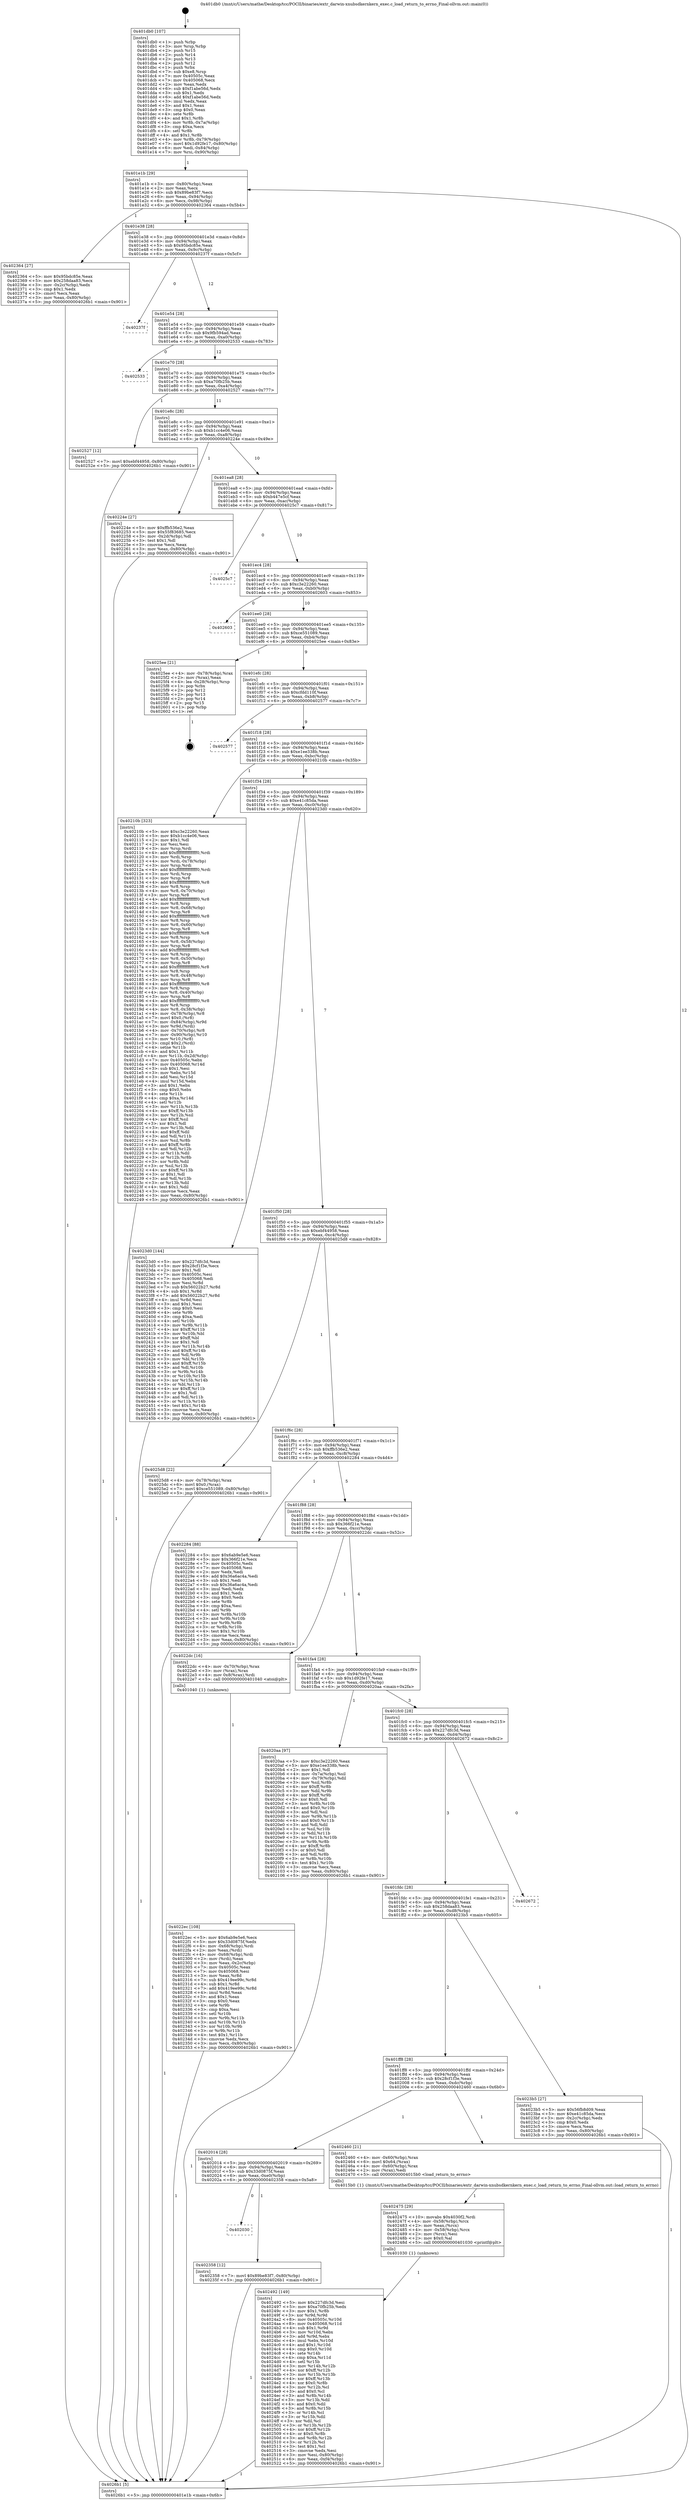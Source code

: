 digraph "0x401db0" {
  label = "0x401db0 (/mnt/c/Users/mathe/Desktop/tcc/POCII/binaries/extr_darwin-xnubsdkernkern_exec.c_load_return_to_errno_Final-ollvm.out::main(0))"
  labelloc = "t"
  node[shape=record]

  Entry [label="",width=0.3,height=0.3,shape=circle,fillcolor=black,style=filled]
  "0x401e1b" [label="{
     0x401e1b [29]\l
     | [instrs]\l
     &nbsp;&nbsp;0x401e1b \<+3\>: mov -0x80(%rbp),%eax\l
     &nbsp;&nbsp;0x401e1e \<+2\>: mov %eax,%ecx\l
     &nbsp;&nbsp;0x401e20 \<+6\>: sub $0x89be83f7,%ecx\l
     &nbsp;&nbsp;0x401e26 \<+6\>: mov %eax,-0x94(%rbp)\l
     &nbsp;&nbsp;0x401e2c \<+6\>: mov %ecx,-0x98(%rbp)\l
     &nbsp;&nbsp;0x401e32 \<+6\>: je 0000000000402364 \<main+0x5b4\>\l
  }"]
  "0x402364" [label="{
     0x402364 [27]\l
     | [instrs]\l
     &nbsp;&nbsp;0x402364 \<+5\>: mov $0x95bdc85e,%eax\l
     &nbsp;&nbsp;0x402369 \<+5\>: mov $0x258daa83,%ecx\l
     &nbsp;&nbsp;0x40236e \<+3\>: mov -0x2c(%rbp),%edx\l
     &nbsp;&nbsp;0x402371 \<+3\>: cmp $0x1,%edx\l
     &nbsp;&nbsp;0x402374 \<+3\>: cmovl %ecx,%eax\l
     &nbsp;&nbsp;0x402377 \<+3\>: mov %eax,-0x80(%rbp)\l
     &nbsp;&nbsp;0x40237a \<+5\>: jmp 00000000004026b1 \<main+0x901\>\l
  }"]
  "0x401e38" [label="{
     0x401e38 [28]\l
     | [instrs]\l
     &nbsp;&nbsp;0x401e38 \<+5\>: jmp 0000000000401e3d \<main+0x8d\>\l
     &nbsp;&nbsp;0x401e3d \<+6\>: mov -0x94(%rbp),%eax\l
     &nbsp;&nbsp;0x401e43 \<+5\>: sub $0x95bdc85e,%eax\l
     &nbsp;&nbsp;0x401e48 \<+6\>: mov %eax,-0x9c(%rbp)\l
     &nbsp;&nbsp;0x401e4e \<+6\>: je 000000000040237f \<main+0x5cf\>\l
  }"]
  Exit [label="",width=0.3,height=0.3,shape=circle,fillcolor=black,style=filled,peripheries=2]
  "0x40237f" [label="{
     0x40237f\l
  }", style=dashed]
  "0x401e54" [label="{
     0x401e54 [28]\l
     | [instrs]\l
     &nbsp;&nbsp;0x401e54 \<+5\>: jmp 0000000000401e59 \<main+0xa9\>\l
     &nbsp;&nbsp;0x401e59 \<+6\>: mov -0x94(%rbp),%eax\l
     &nbsp;&nbsp;0x401e5f \<+5\>: sub $0x9fb594ad,%eax\l
     &nbsp;&nbsp;0x401e64 \<+6\>: mov %eax,-0xa0(%rbp)\l
     &nbsp;&nbsp;0x401e6a \<+6\>: je 0000000000402533 \<main+0x783\>\l
  }"]
  "0x402492" [label="{
     0x402492 [149]\l
     | [instrs]\l
     &nbsp;&nbsp;0x402492 \<+5\>: mov $0x227dfc3d,%esi\l
     &nbsp;&nbsp;0x402497 \<+5\>: mov $0xa70fb25b,%edx\l
     &nbsp;&nbsp;0x40249c \<+3\>: mov $0x1,%r8b\l
     &nbsp;&nbsp;0x40249f \<+3\>: xor %r9d,%r9d\l
     &nbsp;&nbsp;0x4024a2 \<+8\>: mov 0x40505c,%r10d\l
     &nbsp;&nbsp;0x4024aa \<+8\>: mov 0x405068,%r11d\l
     &nbsp;&nbsp;0x4024b2 \<+4\>: sub $0x1,%r9d\l
     &nbsp;&nbsp;0x4024b6 \<+3\>: mov %r10d,%ebx\l
     &nbsp;&nbsp;0x4024b9 \<+3\>: add %r9d,%ebx\l
     &nbsp;&nbsp;0x4024bc \<+4\>: imul %ebx,%r10d\l
     &nbsp;&nbsp;0x4024c0 \<+4\>: and $0x1,%r10d\l
     &nbsp;&nbsp;0x4024c4 \<+4\>: cmp $0x0,%r10d\l
     &nbsp;&nbsp;0x4024c8 \<+4\>: sete %r14b\l
     &nbsp;&nbsp;0x4024cc \<+4\>: cmp $0xa,%r11d\l
     &nbsp;&nbsp;0x4024d0 \<+4\>: setl %r15b\l
     &nbsp;&nbsp;0x4024d4 \<+3\>: mov %r14b,%r12b\l
     &nbsp;&nbsp;0x4024d7 \<+4\>: xor $0xff,%r12b\l
     &nbsp;&nbsp;0x4024db \<+3\>: mov %r15b,%r13b\l
     &nbsp;&nbsp;0x4024de \<+4\>: xor $0xff,%r13b\l
     &nbsp;&nbsp;0x4024e2 \<+4\>: xor $0x0,%r8b\l
     &nbsp;&nbsp;0x4024e6 \<+3\>: mov %r12b,%cl\l
     &nbsp;&nbsp;0x4024e9 \<+3\>: and $0x0,%cl\l
     &nbsp;&nbsp;0x4024ec \<+3\>: and %r8b,%r14b\l
     &nbsp;&nbsp;0x4024ef \<+3\>: mov %r13b,%dil\l
     &nbsp;&nbsp;0x4024f2 \<+4\>: and $0x0,%dil\l
     &nbsp;&nbsp;0x4024f6 \<+3\>: and %r8b,%r15b\l
     &nbsp;&nbsp;0x4024f9 \<+3\>: or %r14b,%cl\l
     &nbsp;&nbsp;0x4024fc \<+3\>: or %r15b,%dil\l
     &nbsp;&nbsp;0x4024ff \<+3\>: xor %dil,%cl\l
     &nbsp;&nbsp;0x402502 \<+3\>: or %r13b,%r12b\l
     &nbsp;&nbsp;0x402505 \<+4\>: xor $0xff,%r12b\l
     &nbsp;&nbsp;0x402509 \<+4\>: or $0x0,%r8b\l
     &nbsp;&nbsp;0x40250d \<+3\>: and %r8b,%r12b\l
     &nbsp;&nbsp;0x402510 \<+3\>: or %r12b,%cl\l
     &nbsp;&nbsp;0x402513 \<+3\>: test $0x1,%cl\l
     &nbsp;&nbsp;0x402516 \<+3\>: cmovne %edx,%esi\l
     &nbsp;&nbsp;0x402519 \<+3\>: mov %esi,-0x80(%rbp)\l
     &nbsp;&nbsp;0x40251c \<+6\>: mov %eax,-0xf4(%rbp)\l
     &nbsp;&nbsp;0x402522 \<+5\>: jmp 00000000004026b1 \<main+0x901\>\l
  }"]
  "0x402533" [label="{
     0x402533\l
  }", style=dashed]
  "0x401e70" [label="{
     0x401e70 [28]\l
     | [instrs]\l
     &nbsp;&nbsp;0x401e70 \<+5\>: jmp 0000000000401e75 \<main+0xc5\>\l
     &nbsp;&nbsp;0x401e75 \<+6\>: mov -0x94(%rbp),%eax\l
     &nbsp;&nbsp;0x401e7b \<+5\>: sub $0xa70fb25b,%eax\l
     &nbsp;&nbsp;0x401e80 \<+6\>: mov %eax,-0xa4(%rbp)\l
     &nbsp;&nbsp;0x401e86 \<+6\>: je 0000000000402527 \<main+0x777\>\l
  }"]
  "0x402475" [label="{
     0x402475 [29]\l
     | [instrs]\l
     &nbsp;&nbsp;0x402475 \<+10\>: movabs $0x4030f2,%rdi\l
     &nbsp;&nbsp;0x40247f \<+4\>: mov -0x58(%rbp),%rcx\l
     &nbsp;&nbsp;0x402483 \<+2\>: mov %eax,(%rcx)\l
     &nbsp;&nbsp;0x402485 \<+4\>: mov -0x58(%rbp),%rcx\l
     &nbsp;&nbsp;0x402489 \<+2\>: mov (%rcx),%esi\l
     &nbsp;&nbsp;0x40248b \<+2\>: mov $0x0,%al\l
     &nbsp;&nbsp;0x40248d \<+5\>: call 0000000000401030 \<printf@plt\>\l
     | [calls]\l
     &nbsp;&nbsp;0x401030 \{1\} (unknown)\l
  }"]
  "0x402527" [label="{
     0x402527 [12]\l
     | [instrs]\l
     &nbsp;&nbsp;0x402527 \<+7\>: movl $0xebf44958,-0x80(%rbp)\l
     &nbsp;&nbsp;0x40252e \<+5\>: jmp 00000000004026b1 \<main+0x901\>\l
  }"]
  "0x401e8c" [label="{
     0x401e8c [28]\l
     | [instrs]\l
     &nbsp;&nbsp;0x401e8c \<+5\>: jmp 0000000000401e91 \<main+0xe1\>\l
     &nbsp;&nbsp;0x401e91 \<+6\>: mov -0x94(%rbp),%eax\l
     &nbsp;&nbsp;0x401e97 \<+5\>: sub $0xb1cc4e06,%eax\l
     &nbsp;&nbsp;0x401e9c \<+6\>: mov %eax,-0xa8(%rbp)\l
     &nbsp;&nbsp;0x401ea2 \<+6\>: je 000000000040224e \<main+0x49e\>\l
  }"]
  "0x402030" [label="{
     0x402030\l
  }", style=dashed]
  "0x40224e" [label="{
     0x40224e [27]\l
     | [instrs]\l
     &nbsp;&nbsp;0x40224e \<+5\>: mov $0xffb536e2,%eax\l
     &nbsp;&nbsp;0x402253 \<+5\>: mov $0x55f83685,%ecx\l
     &nbsp;&nbsp;0x402258 \<+3\>: mov -0x2d(%rbp),%dl\l
     &nbsp;&nbsp;0x40225b \<+3\>: test $0x1,%dl\l
     &nbsp;&nbsp;0x40225e \<+3\>: cmovne %ecx,%eax\l
     &nbsp;&nbsp;0x402261 \<+3\>: mov %eax,-0x80(%rbp)\l
     &nbsp;&nbsp;0x402264 \<+5\>: jmp 00000000004026b1 \<main+0x901\>\l
  }"]
  "0x401ea8" [label="{
     0x401ea8 [28]\l
     | [instrs]\l
     &nbsp;&nbsp;0x401ea8 \<+5\>: jmp 0000000000401ead \<main+0xfd\>\l
     &nbsp;&nbsp;0x401ead \<+6\>: mov -0x94(%rbp),%eax\l
     &nbsp;&nbsp;0x401eb3 \<+5\>: sub $0xb447e5cf,%eax\l
     &nbsp;&nbsp;0x401eb8 \<+6\>: mov %eax,-0xac(%rbp)\l
     &nbsp;&nbsp;0x401ebe \<+6\>: je 00000000004025c7 \<main+0x817\>\l
  }"]
  "0x402358" [label="{
     0x402358 [12]\l
     | [instrs]\l
     &nbsp;&nbsp;0x402358 \<+7\>: movl $0x89be83f7,-0x80(%rbp)\l
     &nbsp;&nbsp;0x40235f \<+5\>: jmp 00000000004026b1 \<main+0x901\>\l
  }"]
  "0x4025c7" [label="{
     0x4025c7\l
  }", style=dashed]
  "0x401ec4" [label="{
     0x401ec4 [28]\l
     | [instrs]\l
     &nbsp;&nbsp;0x401ec4 \<+5\>: jmp 0000000000401ec9 \<main+0x119\>\l
     &nbsp;&nbsp;0x401ec9 \<+6\>: mov -0x94(%rbp),%eax\l
     &nbsp;&nbsp;0x401ecf \<+5\>: sub $0xc3e22260,%eax\l
     &nbsp;&nbsp;0x401ed4 \<+6\>: mov %eax,-0xb0(%rbp)\l
     &nbsp;&nbsp;0x401eda \<+6\>: je 0000000000402603 \<main+0x853\>\l
  }"]
  "0x402014" [label="{
     0x402014 [28]\l
     | [instrs]\l
     &nbsp;&nbsp;0x402014 \<+5\>: jmp 0000000000402019 \<main+0x269\>\l
     &nbsp;&nbsp;0x402019 \<+6\>: mov -0x94(%rbp),%eax\l
     &nbsp;&nbsp;0x40201f \<+5\>: sub $0x33d0875f,%eax\l
     &nbsp;&nbsp;0x402024 \<+6\>: mov %eax,-0xe0(%rbp)\l
     &nbsp;&nbsp;0x40202a \<+6\>: je 0000000000402358 \<main+0x5a8\>\l
  }"]
  "0x402603" [label="{
     0x402603\l
  }", style=dashed]
  "0x401ee0" [label="{
     0x401ee0 [28]\l
     | [instrs]\l
     &nbsp;&nbsp;0x401ee0 \<+5\>: jmp 0000000000401ee5 \<main+0x135\>\l
     &nbsp;&nbsp;0x401ee5 \<+6\>: mov -0x94(%rbp),%eax\l
     &nbsp;&nbsp;0x401eeb \<+5\>: sub $0xce551089,%eax\l
     &nbsp;&nbsp;0x401ef0 \<+6\>: mov %eax,-0xb4(%rbp)\l
     &nbsp;&nbsp;0x401ef6 \<+6\>: je 00000000004025ee \<main+0x83e\>\l
  }"]
  "0x402460" [label="{
     0x402460 [21]\l
     | [instrs]\l
     &nbsp;&nbsp;0x402460 \<+4\>: mov -0x60(%rbp),%rax\l
     &nbsp;&nbsp;0x402464 \<+6\>: movl $0x64,(%rax)\l
     &nbsp;&nbsp;0x40246a \<+4\>: mov -0x60(%rbp),%rax\l
     &nbsp;&nbsp;0x40246e \<+2\>: mov (%rax),%edi\l
     &nbsp;&nbsp;0x402470 \<+5\>: call 00000000004015b0 \<load_return_to_errno\>\l
     | [calls]\l
     &nbsp;&nbsp;0x4015b0 \{1\} (/mnt/c/Users/mathe/Desktop/tcc/POCII/binaries/extr_darwin-xnubsdkernkern_exec.c_load_return_to_errno_Final-ollvm.out::load_return_to_errno)\l
  }"]
  "0x4025ee" [label="{
     0x4025ee [21]\l
     | [instrs]\l
     &nbsp;&nbsp;0x4025ee \<+4\>: mov -0x78(%rbp),%rax\l
     &nbsp;&nbsp;0x4025f2 \<+2\>: mov (%rax),%eax\l
     &nbsp;&nbsp;0x4025f4 \<+4\>: lea -0x28(%rbp),%rsp\l
     &nbsp;&nbsp;0x4025f8 \<+1\>: pop %rbx\l
     &nbsp;&nbsp;0x4025f9 \<+2\>: pop %r12\l
     &nbsp;&nbsp;0x4025fb \<+2\>: pop %r13\l
     &nbsp;&nbsp;0x4025fd \<+2\>: pop %r14\l
     &nbsp;&nbsp;0x4025ff \<+2\>: pop %r15\l
     &nbsp;&nbsp;0x402601 \<+1\>: pop %rbp\l
     &nbsp;&nbsp;0x402602 \<+1\>: ret\l
  }"]
  "0x401efc" [label="{
     0x401efc [28]\l
     | [instrs]\l
     &nbsp;&nbsp;0x401efc \<+5\>: jmp 0000000000401f01 \<main+0x151\>\l
     &nbsp;&nbsp;0x401f01 \<+6\>: mov -0x94(%rbp),%eax\l
     &nbsp;&nbsp;0x401f07 \<+5\>: sub $0xcfdd110f,%eax\l
     &nbsp;&nbsp;0x401f0c \<+6\>: mov %eax,-0xb8(%rbp)\l
     &nbsp;&nbsp;0x401f12 \<+6\>: je 0000000000402577 \<main+0x7c7\>\l
  }"]
  "0x401ff8" [label="{
     0x401ff8 [28]\l
     | [instrs]\l
     &nbsp;&nbsp;0x401ff8 \<+5\>: jmp 0000000000401ffd \<main+0x24d\>\l
     &nbsp;&nbsp;0x401ffd \<+6\>: mov -0x94(%rbp),%eax\l
     &nbsp;&nbsp;0x402003 \<+5\>: sub $0x28cf1f3e,%eax\l
     &nbsp;&nbsp;0x402008 \<+6\>: mov %eax,-0xdc(%rbp)\l
     &nbsp;&nbsp;0x40200e \<+6\>: je 0000000000402460 \<main+0x6b0\>\l
  }"]
  "0x402577" [label="{
     0x402577\l
  }", style=dashed]
  "0x401f18" [label="{
     0x401f18 [28]\l
     | [instrs]\l
     &nbsp;&nbsp;0x401f18 \<+5\>: jmp 0000000000401f1d \<main+0x16d\>\l
     &nbsp;&nbsp;0x401f1d \<+6\>: mov -0x94(%rbp),%eax\l
     &nbsp;&nbsp;0x401f23 \<+5\>: sub $0xe1ee338b,%eax\l
     &nbsp;&nbsp;0x401f28 \<+6\>: mov %eax,-0xbc(%rbp)\l
     &nbsp;&nbsp;0x401f2e \<+6\>: je 000000000040210b \<main+0x35b\>\l
  }"]
  "0x4023b5" [label="{
     0x4023b5 [27]\l
     | [instrs]\l
     &nbsp;&nbsp;0x4023b5 \<+5\>: mov $0x56fb8d09,%eax\l
     &nbsp;&nbsp;0x4023ba \<+5\>: mov $0xe41c85da,%ecx\l
     &nbsp;&nbsp;0x4023bf \<+3\>: mov -0x2c(%rbp),%edx\l
     &nbsp;&nbsp;0x4023c2 \<+3\>: cmp $0x0,%edx\l
     &nbsp;&nbsp;0x4023c5 \<+3\>: cmove %ecx,%eax\l
     &nbsp;&nbsp;0x4023c8 \<+3\>: mov %eax,-0x80(%rbp)\l
     &nbsp;&nbsp;0x4023cb \<+5\>: jmp 00000000004026b1 \<main+0x901\>\l
  }"]
  "0x40210b" [label="{
     0x40210b [323]\l
     | [instrs]\l
     &nbsp;&nbsp;0x40210b \<+5\>: mov $0xc3e22260,%eax\l
     &nbsp;&nbsp;0x402110 \<+5\>: mov $0xb1cc4e06,%ecx\l
     &nbsp;&nbsp;0x402115 \<+2\>: mov $0x1,%dl\l
     &nbsp;&nbsp;0x402117 \<+2\>: xor %esi,%esi\l
     &nbsp;&nbsp;0x402119 \<+3\>: mov %rsp,%rdi\l
     &nbsp;&nbsp;0x40211c \<+4\>: add $0xfffffffffffffff0,%rdi\l
     &nbsp;&nbsp;0x402120 \<+3\>: mov %rdi,%rsp\l
     &nbsp;&nbsp;0x402123 \<+4\>: mov %rdi,-0x78(%rbp)\l
     &nbsp;&nbsp;0x402127 \<+3\>: mov %rsp,%rdi\l
     &nbsp;&nbsp;0x40212a \<+4\>: add $0xfffffffffffffff0,%rdi\l
     &nbsp;&nbsp;0x40212e \<+3\>: mov %rdi,%rsp\l
     &nbsp;&nbsp;0x402131 \<+3\>: mov %rsp,%r8\l
     &nbsp;&nbsp;0x402134 \<+4\>: add $0xfffffffffffffff0,%r8\l
     &nbsp;&nbsp;0x402138 \<+3\>: mov %r8,%rsp\l
     &nbsp;&nbsp;0x40213b \<+4\>: mov %r8,-0x70(%rbp)\l
     &nbsp;&nbsp;0x40213f \<+3\>: mov %rsp,%r8\l
     &nbsp;&nbsp;0x402142 \<+4\>: add $0xfffffffffffffff0,%r8\l
     &nbsp;&nbsp;0x402146 \<+3\>: mov %r8,%rsp\l
     &nbsp;&nbsp;0x402149 \<+4\>: mov %r8,-0x68(%rbp)\l
     &nbsp;&nbsp;0x40214d \<+3\>: mov %rsp,%r8\l
     &nbsp;&nbsp;0x402150 \<+4\>: add $0xfffffffffffffff0,%r8\l
     &nbsp;&nbsp;0x402154 \<+3\>: mov %r8,%rsp\l
     &nbsp;&nbsp;0x402157 \<+4\>: mov %r8,-0x60(%rbp)\l
     &nbsp;&nbsp;0x40215b \<+3\>: mov %rsp,%r8\l
     &nbsp;&nbsp;0x40215e \<+4\>: add $0xfffffffffffffff0,%r8\l
     &nbsp;&nbsp;0x402162 \<+3\>: mov %r8,%rsp\l
     &nbsp;&nbsp;0x402165 \<+4\>: mov %r8,-0x58(%rbp)\l
     &nbsp;&nbsp;0x402169 \<+3\>: mov %rsp,%r8\l
     &nbsp;&nbsp;0x40216c \<+4\>: add $0xfffffffffffffff0,%r8\l
     &nbsp;&nbsp;0x402170 \<+3\>: mov %r8,%rsp\l
     &nbsp;&nbsp;0x402173 \<+4\>: mov %r8,-0x50(%rbp)\l
     &nbsp;&nbsp;0x402177 \<+3\>: mov %rsp,%r8\l
     &nbsp;&nbsp;0x40217a \<+4\>: add $0xfffffffffffffff0,%r8\l
     &nbsp;&nbsp;0x40217e \<+3\>: mov %r8,%rsp\l
     &nbsp;&nbsp;0x402181 \<+4\>: mov %r8,-0x48(%rbp)\l
     &nbsp;&nbsp;0x402185 \<+3\>: mov %rsp,%r8\l
     &nbsp;&nbsp;0x402188 \<+4\>: add $0xfffffffffffffff0,%r8\l
     &nbsp;&nbsp;0x40218c \<+3\>: mov %r8,%rsp\l
     &nbsp;&nbsp;0x40218f \<+4\>: mov %r8,-0x40(%rbp)\l
     &nbsp;&nbsp;0x402193 \<+3\>: mov %rsp,%r8\l
     &nbsp;&nbsp;0x402196 \<+4\>: add $0xfffffffffffffff0,%r8\l
     &nbsp;&nbsp;0x40219a \<+3\>: mov %r8,%rsp\l
     &nbsp;&nbsp;0x40219d \<+4\>: mov %r8,-0x38(%rbp)\l
     &nbsp;&nbsp;0x4021a1 \<+4\>: mov -0x78(%rbp),%r8\l
     &nbsp;&nbsp;0x4021a5 \<+7\>: movl $0x0,(%r8)\l
     &nbsp;&nbsp;0x4021ac \<+7\>: mov -0x84(%rbp),%r9d\l
     &nbsp;&nbsp;0x4021b3 \<+3\>: mov %r9d,(%rdi)\l
     &nbsp;&nbsp;0x4021b6 \<+4\>: mov -0x70(%rbp),%r8\l
     &nbsp;&nbsp;0x4021ba \<+7\>: mov -0x90(%rbp),%r10\l
     &nbsp;&nbsp;0x4021c1 \<+3\>: mov %r10,(%r8)\l
     &nbsp;&nbsp;0x4021c4 \<+3\>: cmpl $0x2,(%rdi)\l
     &nbsp;&nbsp;0x4021c7 \<+4\>: setne %r11b\l
     &nbsp;&nbsp;0x4021cb \<+4\>: and $0x1,%r11b\l
     &nbsp;&nbsp;0x4021cf \<+4\>: mov %r11b,-0x2d(%rbp)\l
     &nbsp;&nbsp;0x4021d3 \<+7\>: mov 0x40505c,%ebx\l
     &nbsp;&nbsp;0x4021da \<+8\>: mov 0x405068,%r14d\l
     &nbsp;&nbsp;0x4021e2 \<+3\>: sub $0x1,%esi\l
     &nbsp;&nbsp;0x4021e5 \<+3\>: mov %ebx,%r15d\l
     &nbsp;&nbsp;0x4021e8 \<+3\>: add %esi,%r15d\l
     &nbsp;&nbsp;0x4021eb \<+4\>: imul %r15d,%ebx\l
     &nbsp;&nbsp;0x4021ef \<+3\>: and $0x1,%ebx\l
     &nbsp;&nbsp;0x4021f2 \<+3\>: cmp $0x0,%ebx\l
     &nbsp;&nbsp;0x4021f5 \<+4\>: sete %r11b\l
     &nbsp;&nbsp;0x4021f9 \<+4\>: cmp $0xa,%r14d\l
     &nbsp;&nbsp;0x4021fd \<+4\>: setl %r12b\l
     &nbsp;&nbsp;0x402201 \<+3\>: mov %r11b,%r13b\l
     &nbsp;&nbsp;0x402204 \<+4\>: xor $0xff,%r13b\l
     &nbsp;&nbsp;0x402208 \<+3\>: mov %r12b,%sil\l
     &nbsp;&nbsp;0x40220b \<+4\>: xor $0xff,%sil\l
     &nbsp;&nbsp;0x40220f \<+3\>: xor $0x1,%dl\l
     &nbsp;&nbsp;0x402212 \<+3\>: mov %r13b,%dil\l
     &nbsp;&nbsp;0x402215 \<+4\>: and $0xff,%dil\l
     &nbsp;&nbsp;0x402219 \<+3\>: and %dl,%r11b\l
     &nbsp;&nbsp;0x40221c \<+3\>: mov %sil,%r8b\l
     &nbsp;&nbsp;0x40221f \<+4\>: and $0xff,%r8b\l
     &nbsp;&nbsp;0x402223 \<+3\>: and %dl,%r12b\l
     &nbsp;&nbsp;0x402226 \<+3\>: or %r11b,%dil\l
     &nbsp;&nbsp;0x402229 \<+3\>: or %r12b,%r8b\l
     &nbsp;&nbsp;0x40222c \<+3\>: xor %r8b,%dil\l
     &nbsp;&nbsp;0x40222f \<+3\>: or %sil,%r13b\l
     &nbsp;&nbsp;0x402232 \<+4\>: xor $0xff,%r13b\l
     &nbsp;&nbsp;0x402236 \<+3\>: or $0x1,%dl\l
     &nbsp;&nbsp;0x402239 \<+3\>: and %dl,%r13b\l
     &nbsp;&nbsp;0x40223c \<+3\>: or %r13b,%dil\l
     &nbsp;&nbsp;0x40223f \<+4\>: test $0x1,%dil\l
     &nbsp;&nbsp;0x402243 \<+3\>: cmovne %ecx,%eax\l
     &nbsp;&nbsp;0x402246 \<+3\>: mov %eax,-0x80(%rbp)\l
     &nbsp;&nbsp;0x402249 \<+5\>: jmp 00000000004026b1 \<main+0x901\>\l
  }"]
  "0x401f34" [label="{
     0x401f34 [28]\l
     | [instrs]\l
     &nbsp;&nbsp;0x401f34 \<+5\>: jmp 0000000000401f39 \<main+0x189\>\l
     &nbsp;&nbsp;0x401f39 \<+6\>: mov -0x94(%rbp),%eax\l
     &nbsp;&nbsp;0x401f3f \<+5\>: sub $0xe41c85da,%eax\l
     &nbsp;&nbsp;0x401f44 \<+6\>: mov %eax,-0xc0(%rbp)\l
     &nbsp;&nbsp;0x401f4a \<+6\>: je 00000000004023d0 \<main+0x620\>\l
  }"]
  "0x401fdc" [label="{
     0x401fdc [28]\l
     | [instrs]\l
     &nbsp;&nbsp;0x401fdc \<+5\>: jmp 0000000000401fe1 \<main+0x231\>\l
     &nbsp;&nbsp;0x401fe1 \<+6\>: mov -0x94(%rbp),%eax\l
     &nbsp;&nbsp;0x401fe7 \<+5\>: sub $0x258daa83,%eax\l
     &nbsp;&nbsp;0x401fec \<+6\>: mov %eax,-0xd8(%rbp)\l
     &nbsp;&nbsp;0x401ff2 \<+6\>: je 00000000004023b5 \<main+0x605\>\l
  }"]
  "0x4023d0" [label="{
     0x4023d0 [144]\l
     | [instrs]\l
     &nbsp;&nbsp;0x4023d0 \<+5\>: mov $0x227dfc3d,%eax\l
     &nbsp;&nbsp;0x4023d5 \<+5\>: mov $0x28cf1f3e,%ecx\l
     &nbsp;&nbsp;0x4023da \<+2\>: mov $0x1,%dl\l
     &nbsp;&nbsp;0x4023dc \<+7\>: mov 0x40505c,%esi\l
     &nbsp;&nbsp;0x4023e3 \<+7\>: mov 0x405068,%edi\l
     &nbsp;&nbsp;0x4023ea \<+3\>: mov %esi,%r8d\l
     &nbsp;&nbsp;0x4023ed \<+7\>: sub $0x56022b27,%r8d\l
     &nbsp;&nbsp;0x4023f4 \<+4\>: sub $0x1,%r8d\l
     &nbsp;&nbsp;0x4023f8 \<+7\>: add $0x56022b27,%r8d\l
     &nbsp;&nbsp;0x4023ff \<+4\>: imul %r8d,%esi\l
     &nbsp;&nbsp;0x402403 \<+3\>: and $0x1,%esi\l
     &nbsp;&nbsp;0x402406 \<+3\>: cmp $0x0,%esi\l
     &nbsp;&nbsp;0x402409 \<+4\>: sete %r9b\l
     &nbsp;&nbsp;0x40240d \<+3\>: cmp $0xa,%edi\l
     &nbsp;&nbsp;0x402410 \<+4\>: setl %r10b\l
     &nbsp;&nbsp;0x402414 \<+3\>: mov %r9b,%r11b\l
     &nbsp;&nbsp;0x402417 \<+4\>: xor $0xff,%r11b\l
     &nbsp;&nbsp;0x40241b \<+3\>: mov %r10b,%bl\l
     &nbsp;&nbsp;0x40241e \<+3\>: xor $0xff,%bl\l
     &nbsp;&nbsp;0x402421 \<+3\>: xor $0x1,%dl\l
     &nbsp;&nbsp;0x402424 \<+3\>: mov %r11b,%r14b\l
     &nbsp;&nbsp;0x402427 \<+4\>: and $0xff,%r14b\l
     &nbsp;&nbsp;0x40242b \<+3\>: and %dl,%r9b\l
     &nbsp;&nbsp;0x40242e \<+3\>: mov %bl,%r15b\l
     &nbsp;&nbsp;0x402431 \<+4\>: and $0xff,%r15b\l
     &nbsp;&nbsp;0x402435 \<+3\>: and %dl,%r10b\l
     &nbsp;&nbsp;0x402438 \<+3\>: or %r9b,%r14b\l
     &nbsp;&nbsp;0x40243b \<+3\>: or %r10b,%r15b\l
     &nbsp;&nbsp;0x40243e \<+3\>: xor %r15b,%r14b\l
     &nbsp;&nbsp;0x402441 \<+3\>: or %bl,%r11b\l
     &nbsp;&nbsp;0x402444 \<+4\>: xor $0xff,%r11b\l
     &nbsp;&nbsp;0x402448 \<+3\>: or $0x1,%dl\l
     &nbsp;&nbsp;0x40244b \<+3\>: and %dl,%r11b\l
     &nbsp;&nbsp;0x40244e \<+3\>: or %r11b,%r14b\l
     &nbsp;&nbsp;0x402451 \<+4\>: test $0x1,%r14b\l
     &nbsp;&nbsp;0x402455 \<+3\>: cmovne %ecx,%eax\l
     &nbsp;&nbsp;0x402458 \<+3\>: mov %eax,-0x80(%rbp)\l
     &nbsp;&nbsp;0x40245b \<+5\>: jmp 00000000004026b1 \<main+0x901\>\l
  }"]
  "0x401f50" [label="{
     0x401f50 [28]\l
     | [instrs]\l
     &nbsp;&nbsp;0x401f50 \<+5\>: jmp 0000000000401f55 \<main+0x1a5\>\l
     &nbsp;&nbsp;0x401f55 \<+6\>: mov -0x94(%rbp),%eax\l
     &nbsp;&nbsp;0x401f5b \<+5\>: sub $0xebf44958,%eax\l
     &nbsp;&nbsp;0x401f60 \<+6\>: mov %eax,-0xc4(%rbp)\l
     &nbsp;&nbsp;0x401f66 \<+6\>: je 00000000004025d8 \<main+0x828\>\l
  }"]
  "0x402672" [label="{
     0x402672\l
  }", style=dashed]
  "0x4025d8" [label="{
     0x4025d8 [22]\l
     | [instrs]\l
     &nbsp;&nbsp;0x4025d8 \<+4\>: mov -0x78(%rbp),%rax\l
     &nbsp;&nbsp;0x4025dc \<+6\>: movl $0x0,(%rax)\l
     &nbsp;&nbsp;0x4025e2 \<+7\>: movl $0xce551089,-0x80(%rbp)\l
     &nbsp;&nbsp;0x4025e9 \<+5\>: jmp 00000000004026b1 \<main+0x901\>\l
  }"]
  "0x401f6c" [label="{
     0x401f6c [28]\l
     | [instrs]\l
     &nbsp;&nbsp;0x401f6c \<+5\>: jmp 0000000000401f71 \<main+0x1c1\>\l
     &nbsp;&nbsp;0x401f71 \<+6\>: mov -0x94(%rbp),%eax\l
     &nbsp;&nbsp;0x401f77 \<+5\>: sub $0xffb536e2,%eax\l
     &nbsp;&nbsp;0x401f7c \<+6\>: mov %eax,-0xc8(%rbp)\l
     &nbsp;&nbsp;0x401f82 \<+6\>: je 0000000000402284 \<main+0x4d4\>\l
  }"]
  "0x4022ec" [label="{
     0x4022ec [108]\l
     | [instrs]\l
     &nbsp;&nbsp;0x4022ec \<+5\>: mov $0x6ab9e5e6,%ecx\l
     &nbsp;&nbsp;0x4022f1 \<+5\>: mov $0x33d0875f,%edx\l
     &nbsp;&nbsp;0x4022f6 \<+4\>: mov -0x68(%rbp),%rdi\l
     &nbsp;&nbsp;0x4022fa \<+2\>: mov %eax,(%rdi)\l
     &nbsp;&nbsp;0x4022fc \<+4\>: mov -0x68(%rbp),%rdi\l
     &nbsp;&nbsp;0x402300 \<+2\>: mov (%rdi),%eax\l
     &nbsp;&nbsp;0x402302 \<+3\>: mov %eax,-0x2c(%rbp)\l
     &nbsp;&nbsp;0x402305 \<+7\>: mov 0x40505c,%eax\l
     &nbsp;&nbsp;0x40230c \<+7\>: mov 0x405068,%esi\l
     &nbsp;&nbsp;0x402313 \<+3\>: mov %eax,%r8d\l
     &nbsp;&nbsp;0x402316 \<+7\>: sub $0x419ee99c,%r8d\l
     &nbsp;&nbsp;0x40231d \<+4\>: sub $0x1,%r8d\l
     &nbsp;&nbsp;0x402321 \<+7\>: add $0x419ee99c,%r8d\l
     &nbsp;&nbsp;0x402328 \<+4\>: imul %r8d,%eax\l
     &nbsp;&nbsp;0x40232c \<+3\>: and $0x1,%eax\l
     &nbsp;&nbsp;0x40232f \<+3\>: cmp $0x0,%eax\l
     &nbsp;&nbsp;0x402332 \<+4\>: sete %r9b\l
     &nbsp;&nbsp;0x402336 \<+3\>: cmp $0xa,%esi\l
     &nbsp;&nbsp;0x402339 \<+4\>: setl %r10b\l
     &nbsp;&nbsp;0x40233d \<+3\>: mov %r9b,%r11b\l
     &nbsp;&nbsp;0x402340 \<+3\>: and %r10b,%r11b\l
     &nbsp;&nbsp;0x402343 \<+3\>: xor %r10b,%r9b\l
     &nbsp;&nbsp;0x402346 \<+3\>: or %r9b,%r11b\l
     &nbsp;&nbsp;0x402349 \<+4\>: test $0x1,%r11b\l
     &nbsp;&nbsp;0x40234d \<+3\>: cmovne %edx,%ecx\l
     &nbsp;&nbsp;0x402350 \<+3\>: mov %ecx,-0x80(%rbp)\l
     &nbsp;&nbsp;0x402353 \<+5\>: jmp 00000000004026b1 \<main+0x901\>\l
  }"]
  "0x402284" [label="{
     0x402284 [88]\l
     | [instrs]\l
     &nbsp;&nbsp;0x402284 \<+5\>: mov $0x6ab9e5e6,%eax\l
     &nbsp;&nbsp;0x402289 \<+5\>: mov $0x366f21e,%ecx\l
     &nbsp;&nbsp;0x40228e \<+7\>: mov 0x40505c,%edx\l
     &nbsp;&nbsp;0x402295 \<+7\>: mov 0x405068,%esi\l
     &nbsp;&nbsp;0x40229c \<+2\>: mov %edx,%edi\l
     &nbsp;&nbsp;0x40229e \<+6\>: add $0x36a6ac4a,%edi\l
     &nbsp;&nbsp;0x4022a4 \<+3\>: sub $0x1,%edi\l
     &nbsp;&nbsp;0x4022a7 \<+6\>: sub $0x36a6ac4a,%edi\l
     &nbsp;&nbsp;0x4022ad \<+3\>: imul %edi,%edx\l
     &nbsp;&nbsp;0x4022b0 \<+3\>: and $0x1,%edx\l
     &nbsp;&nbsp;0x4022b3 \<+3\>: cmp $0x0,%edx\l
     &nbsp;&nbsp;0x4022b6 \<+4\>: sete %r8b\l
     &nbsp;&nbsp;0x4022ba \<+3\>: cmp $0xa,%esi\l
     &nbsp;&nbsp;0x4022bd \<+4\>: setl %r9b\l
     &nbsp;&nbsp;0x4022c1 \<+3\>: mov %r8b,%r10b\l
     &nbsp;&nbsp;0x4022c4 \<+3\>: and %r9b,%r10b\l
     &nbsp;&nbsp;0x4022c7 \<+3\>: xor %r9b,%r8b\l
     &nbsp;&nbsp;0x4022ca \<+3\>: or %r8b,%r10b\l
     &nbsp;&nbsp;0x4022cd \<+4\>: test $0x1,%r10b\l
     &nbsp;&nbsp;0x4022d1 \<+3\>: cmovne %ecx,%eax\l
     &nbsp;&nbsp;0x4022d4 \<+3\>: mov %eax,-0x80(%rbp)\l
     &nbsp;&nbsp;0x4022d7 \<+5\>: jmp 00000000004026b1 \<main+0x901\>\l
  }"]
  "0x401f88" [label="{
     0x401f88 [28]\l
     | [instrs]\l
     &nbsp;&nbsp;0x401f88 \<+5\>: jmp 0000000000401f8d \<main+0x1dd\>\l
     &nbsp;&nbsp;0x401f8d \<+6\>: mov -0x94(%rbp),%eax\l
     &nbsp;&nbsp;0x401f93 \<+5\>: sub $0x366f21e,%eax\l
     &nbsp;&nbsp;0x401f98 \<+6\>: mov %eax,-0xcc(%rbp)\l
     &nbsp;&nbsp;0x401f9e \<+6\>: je 00000000004022dc \<main+0x52c\>\l
  }"]
  "0x401db0" [label="{
     0x401db0 [107]\l
     | [instrs]\l
     &nbsp;&nbsp;0x401db0 \<+1\>: push %rbp\l
     &nbsp;&nbsp;0x401db1 \<+3\>: mov %rsp,%rbp\l
     &nbsp;&nbsp;0x401db4 \<+2\>: push %r15\l
     &nbsp;&nbsp;0x401db6 \<+2\>: push %r14\l
     &nbsp;&nbsp;0x401db8 \<+2\>: push %r13\l
     &nbsp;&nbsp;0x401dba \<+2\>: push %r12\l
     &nbsp;&nbsp;0x401dbc \<+1\>: push %rbx\l
     &nbsp;&nbsp;0x401dbd \<+7\>: sub $0xe8,%rsp\l
     &nbsp;&nbsp;0x401dc4 \<+7\>: mov 0x40505c,%eax\l
     &nbsp;&nbsp;0x401dcb \<+7\>: mov 0x405068,%ecx\l
     &nbsp;&nbsp;0x401dd2 \<+2\>: mov %eax,%edx\l
     &nbsp;&nbsp;0x401dd4 \<+6\>: sub $0xf1abe56d,%edx\l
     &nbsp;&nbsp;0x401dda \<+3\>: sub $0x1,%edx\l
     &nbsp;&nbsp;0x401ddd \<+6\>: add $0xf1abe56d,%edx\l
     &nbsp;&nbsp;0x401de3 \<+3\>: imul %edx,%eax\l
     &nbsp;&nbsp;0x401de6 \<+3\>: and $0x1,%eax\l
     &nbsp;&nbsp;0x401de9 \<+3\>: cmp $0x0,%eax\l
     &nbsp;&nbsp;0x401dec \<+4\>: sete %r8b\l
     &nbsp;&nbsp;0x401df0 \<+4\>: and $0x1,%r8b\l
     &nbsp;&nbsp;0x401df4 \<+4\>: mov %r8b,-0x7a(%rbp)\l
     &nbsp;&nbsp;0x401df8 \<+3\>: cmp $0xa,%ecx\l
     &nbsp;&nbsp;0x401dfb \<+4\>: setl %r8b\l
     &nbsp;&nbsp;0x401dff \<+4\>: and $0x1,%r8b\l
     &nbsp;&nbsp;0x401e03 \<+4\>: mov %r8b,-0x79(%rbp)\l
     &nbsp;&nbsp;0x401e07 \<+7\>: movl $0x1d92fe17,-0x80(%rbp)\l
     &nbsp;&nbsp;0x401e0e \<+6\>: mov %edi,-0x84(%rbp)\l
     &nbsp;&nbsp;0x401e14 \<+7\>: mov %rsi,-0x90(%rbp)\l
  }"]
  "0x4022dc" [label="{
     0x4022dc [16]\l
     | [instrs]\l
     &nbsp;&nbsp;0x4022dc \<+4\>: mov -0x70(%rbp),%rax\l
     &nbsp;&nbsp;0x4022e0 \<+3\>: mov (%rax),%rax\l
     &nbsp;&nbsp;0x4022e3 \<+4\>: mov 0x8(%rax),%rdi\l
     &nbsp;&nbsp;0x4022e7 \<+5\>: call 0000000000401040 \<atoi@plt\>\l
     | [calls]\l
     &nbsp;&nbsp;0x401040 \{1\} (unknown)\l
  }"]
  "0x401fa4" [label="{
     0x401fa4 [28]\l
     | [instrs]\l
     &nbsp;&nbsp;0x401fa4 \<+5\>: jmp 0000000000401fa9 \<main+0x1f9\>\l
     &nbsp;&nbsp;0x401fa9 \<+6\>: mov -0x94(%rbp),%eax\l
     &nbsp;&nbsp;0x401faf \<+5\>: sub $0x1d92fe17,%eax\l
     &nbsp;&nbsp;0x401fb4 \<+6\>: mov %eax,-0xd0(%rbp)\l
     &nbsp;&nbsp;0x401fba \<+6\>: je 00000000004020aa \<main+0x2fa\>\l
  }"]
  "0x4026b1" [label="{
     0x4026b1 [5]\l
     | [instrs]\l
     &nbsp;&nbsp;0x4026b1 \<+5\>: jmp 0000000000401e1b \<main+0x6b\>\l
  }"]
  "0x4020aa" [label="{
     0x4020aa [97]\l
     | [instrs]\l
     &nbsp;&nbsp;0x4020aa \<+5\>: mov $0xc3e22260,%eax\l
     &nbsp;&nbsp;0x4020af \<+5\>: mov $0xe1ee338b,%ecx\l
     &nbsp;&nbsp;0x4020b4 \<+2\>: mov $0x1,%dl\l
     &nbsp;&nbsp;0x4020b6 \<+4\>: mov -0x7a(%rbp),%sil\l
     &nbsp;&nbsp;0x4020ba \<+4\>: mov -0x79(%rbp),%dil\l
     &nbsp;&nbsp;0x4020be \<+3\>: mov %sil,%r8b\l
     &nbsp;&nbsp;0x4020c1 \<+4\>: xor $0xff,%r8b\l
     &nbsp;&nbsp;0x4020c5 \<+3\>: mov %dil,%r9b\l
     &nbsp;&nbsp;0x4020c8 \<+4\>: xor $0xff,%r9b\l
     &nbsp;&nbsp;0x4020cc \<+3\>: xor $0x0,%dl\l
     &nbsp;&nbsp;0x4020cf \<+3\>: mov %r8b,%r10b\l
     &nbsp;&nbsp;0x4020d2 \<+4\>: and $0x0,%r10b\l
     &nbsp;&nbsp;0x4020d6 \<+3\>: and %dl,%sil\l
     &nbsp;&nbsp;0x4020d9 \<+3\>: mov %r9b,%r11b\l
     &nbsp;&nbsp;0x4020dc \<+4\>: and $0x0,%r11b\l
     &nbsp;&nbsp;0x4020e0 \<+3\>: and %dl,%dil\l
     &nbsp;&nbsp;0x4020e3 \<+3\>: or %sil,%r10b\l
     &nbsp;&nbsp;0x4020e6 \<+3\>: or %dil,%r11b\l
     &nbsp;&nbsp;0x4020e9 \<+3\>: xor %r11b,%r10b\l
     &nbsp;&nbsp;0x4020ec \<+3\>: or %r9b,%r8b\l
     &nbsp;&nbsp;0x4020ef \<+4\>: xor $0xff,%r8b\l
     &nbsp;&nbsp;0x4020f3 \<+3\>: or $0x0,%dl\l
     &nbsp;&nbsp;0x4020f6 \<+3\>: and %dl,%r8b\l
     &nbsp;&nbsp;0x4020f9 \<+3\>: or %r8b,%r10b\l
     &nbsp;&nbsp;0x4020fc \<+4\>: test $0x1,%r10b\l
     &nbsp;&nbsp;0x402100 \<+3\>: cmovne %ecx,%eax\l
     &nbsp;&nbsp;0x402103 \<+3\>: mov %eax,-0x80(%rbp)\l
     &nbsp;&nbsp;0x402106 \<+5\>: jmp 00000000004026b1 \<main+0x901\>\l
  }"]
  "0x401fc0" [label="{
     0x401fc0 [28]\l
     | [instrs]\l
     &nbsp;&nbsp;0x401fc0 \<+5\>: jmp 0000000000401fc5 \<main+0x215\>\l
     &nbsp;&nbsp;0x401fc5 \<+6\>: mov -0x94(%rbp),%eax\l
     &nbsp;&nbsp;0x401fcb \<+5\>: sub $0x227dfc3d,%eax\l
     &nbsp;&nbsp;0x401fd0 \<+6\>: mov %eax,-0xd4(%rbp)\l
     &nbsp;&nbsp;0x401fd6 \<+6\>: je 0000000000402672 \<main+0x8c2\>\l
  }"]
  Entry -> "0x401db0" [label=" 1"]
  "0x401e1b" -> "0x402364" [label=" 1"]
  "0x401e1b" -> "0x401e38" [label=" 12"]
  "0x4025ee" -> Exit [label=" 1"]
  "0x401e38" -> "0x40237f" [label=" 0"]
  "0x401e38" -> "0x401e54" [label=" 12"]
  "0x4025d8" -> "0x4026b1" [label=" 1"]
  "0x401e54" -> "0x402533" [label=" 0"]
  "0x401e54" -> "0x401e70" [label=" 12"]
  "0x402527" -> "0x4026b1" [label=" 1"]
  "0x401e70" -> "0x402527" [label=" 1"]
  "0x401e70" -> "0x401e8c" [label=" 11"]
  "0x402492" -> "0x4026b1" [label=" 1"]
  "0x401e8c" -> "0x40224e" [label=" 1"]
  "0x401e8c" -> "0x401ea8" [label=" 10"]
  "0x402475" -> "0x402492" [label=" 1"]
  "0x401ea8" -> "0x4025c7" [label=" 0"]
  "0x401ea8" -> "0x401ec4" [label=" 10"]
  "0x402460" -> "0x402475" [label=" 1"]
  "0x401ec4" -> "0x402603" [label=" 0"]
  "0x401ec4" -> "0x401ee0" [label=" 10"]
  "0x4023b5" -> "0x4026b1" [label=" 1"]
  "0x401ee0" -> "0x4025ee" [label=" 1"]
  "0x401ee0" -> "0x401efc" [label=" 9"]
  "0x402364" -> "0x4026b1" [label=" 1"]
  "0x401efc" -> "0x402577" [label=" 0"]
  "0x401efc" -> "0x401f18" [label=" 9"]
  "0x402014" -> "0x402030" [label=" 0"]
  "0x401f18" -> "0x40210b" [label=" 1"]
  "0x401f18" -> "0x401f34" [label=" 8"]
  "0x402014" -> "0x402358" [label=" 1"]
  "0x401f34" -> "0x4023d0" [label=" 1"]
  "0x401f34" -> "0x401f50" [label=" 7"]
  "0x401ff8" -> "0x402014" [label=" 1"]
  "0x401f50" -> "0x4025d8" [label=" 1"]
  "0x401f50" -> "0x401f6c" [label=" 6"]
  "0x401ff8" -> "0x402460" [label=" 1"]
  "0x401f6c" -> "0x402284" [label=" 1"]
  "0x401f6c" -> "0x401f88" [label=" 5"]
  "0x401fdc" -> "0x401ff8" [label=" 2"]
  "0x401f88" -> "0x4022dc" [label=" 1"]
  "0x401f88" -> "0x401fa4" [label=" 4"]
  "0x4023d0" -> "0x4026b1" [label=" 1"]
  "0x401fa4" -> "0x4020aa" [label=" 1"]
  "0x401fa4" -> "0x401fc0" [label=" 3"]
  "0x4020aa" -> "0x4026b1" [label=" 1"]
  "0x401db0" -> "0x401e1b" [label=" 1"]
  "0x4026b1" -> "0x401e1b" [label=" 12"]
  "0x401fdc" -> "0x4023b5" [label=" 1"]
  "0x40210b" -> "0x4026b1" [label=" 1"]
  "0x40224e" -> "0x4026b1" [label=" 1"]
  "0x402284" -> "0x4026b1" [label=" 1"]
  "0x4022dc" -> "0x4022ec" [label=" 1"]
  "0x4022ec" -> "0x4026b1" [label=" 1"]
  "0x402358" -> "0x4026b1" [label=" 1"]
  "0x401fc0" -> "0x402672" [label=" 0"]
  "0x401fc0" -> "0x401fdc" [label=" 3"]
}
